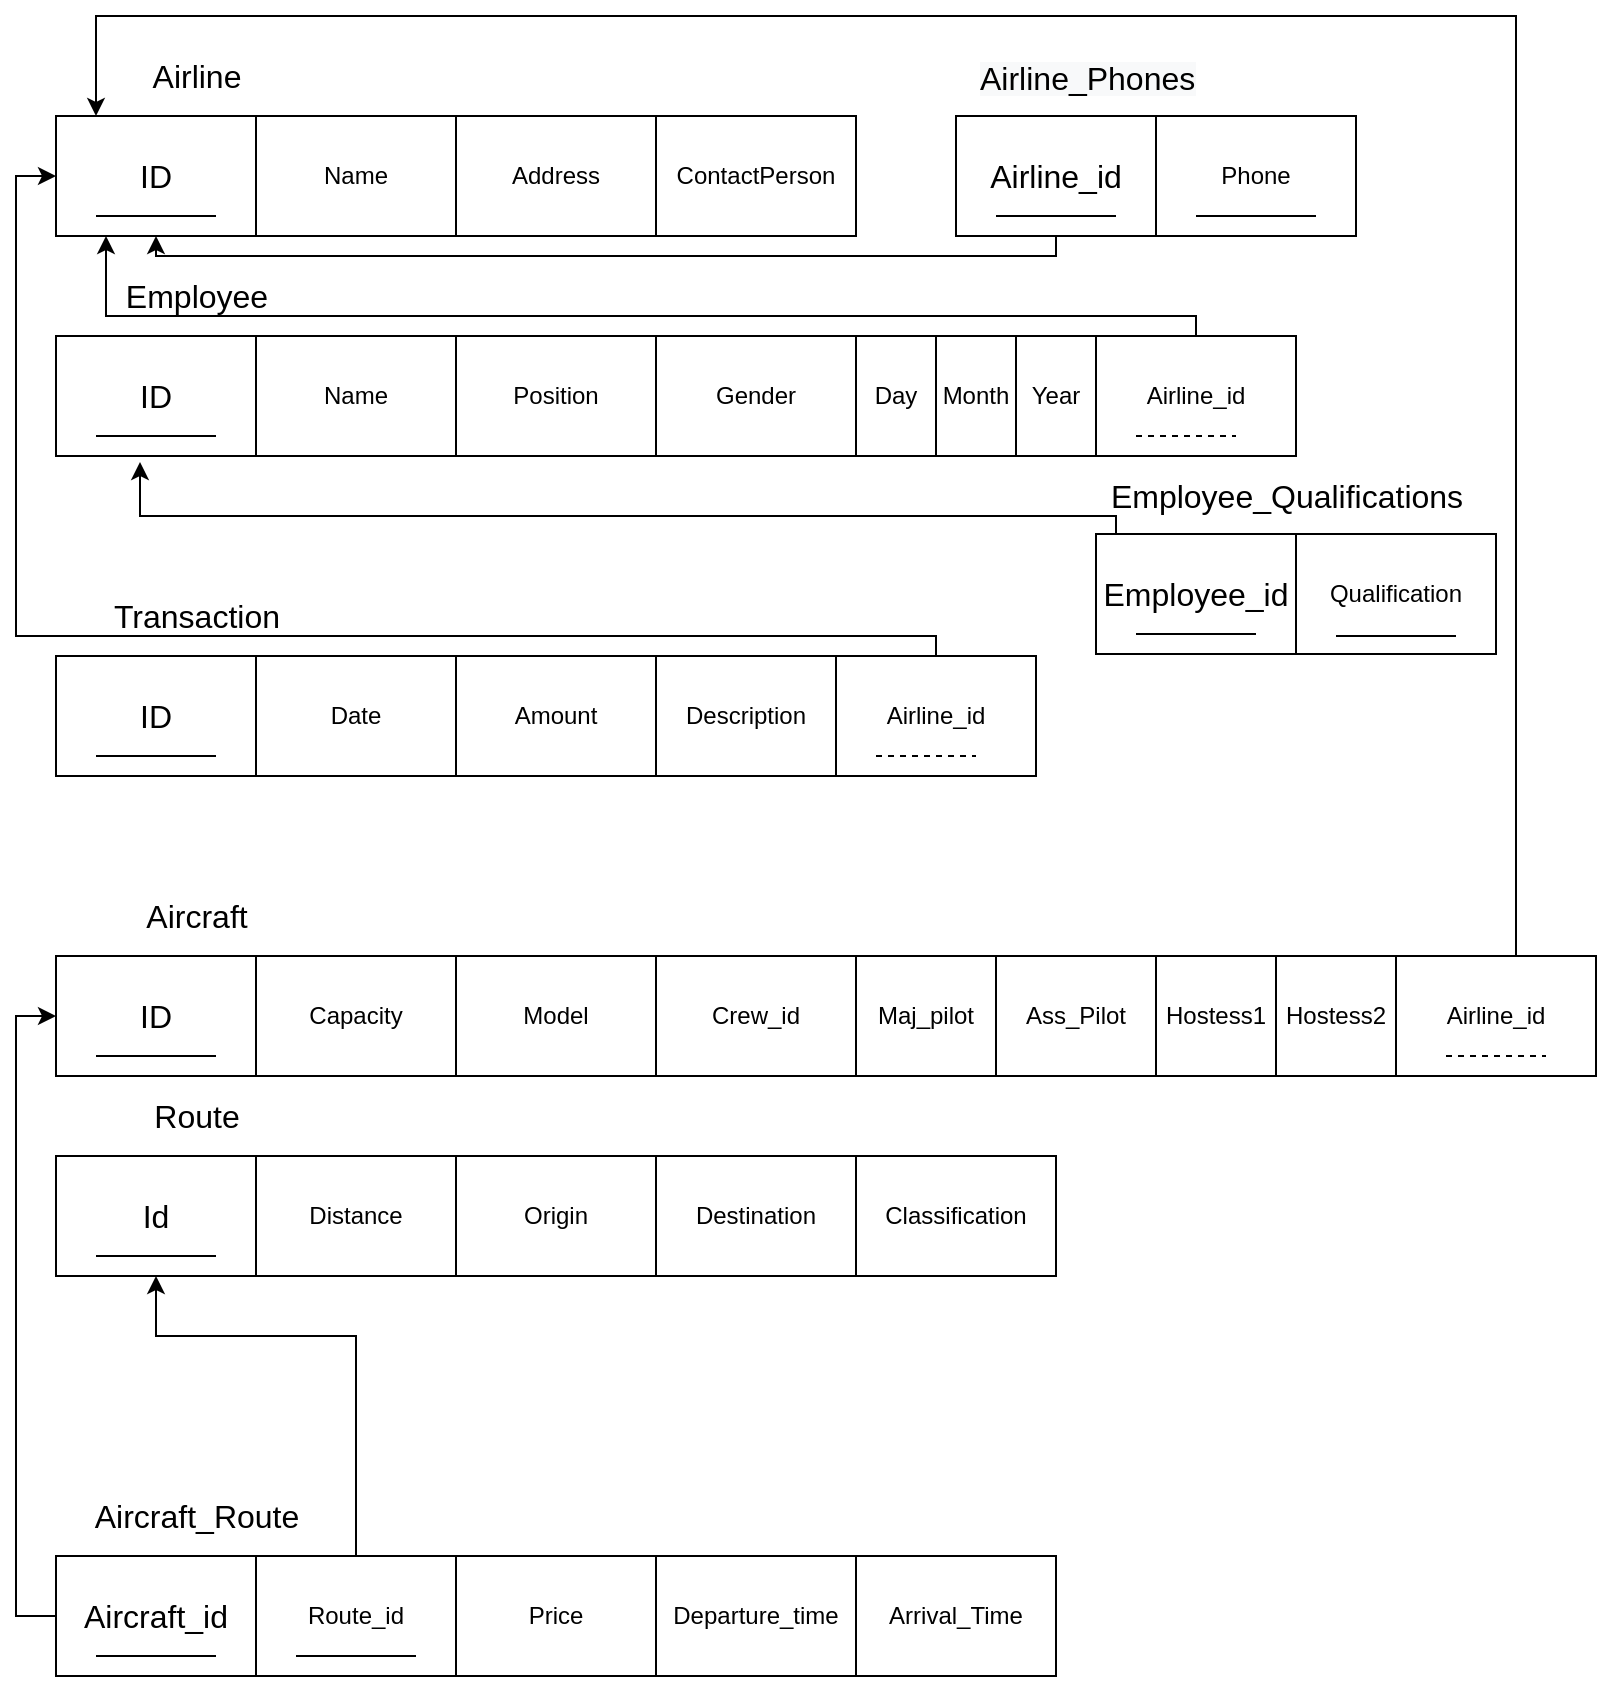 <mxfile version="13.9.9" type="device"><diagram id="DSQu5kZa7WHTJIkZYnRz" name="Page-1"><mxGraphModel dx="1936" dy="806" grid="1" gridSize="10" guides="1" tooltips="1" connect="1" arrows="1" fold="1" page="1" pageScale="1" pageWidth="850" pageHeight="1100" math="0" shadow="0"><root><mxCell id="0"/><mxCell id="1" parent="0"/><mxCell id="DkkQANSA1bdYGm2FVUUN-1" value="&lt;font style=&quot;font-size: 16px&quot;&gt;ID&lt;/font&gt;" style="rounded=0;whiteSpace=wrap;html=1;" vertex="1" parent="1"><mxGeometry x="20" y="100" width="100" height="60" as="geometry"/></mxCell><mxCell id="DkkQANSA1bdYGm2FVUUN-2" value="" style="endArrow=none;html=1;" edge="1" parent="1" source="DkkQANSA1bdYGm2FVUUN-1"><mxGeometry width="50" height="50" relative="1" as="geometry"><mxPoint x="400" y="440" as="sourcePoint"/><mxPoint x="120" y="160" as="targetPoint"/><Array as="points"><mxPoint x="120" y="100"/></Array></mxGeometry></mxCell><mxCell id="DkkQANSA1bdYGm2FVUUN-3" value="" style="endArrow=none;html=1;" edge="1" parent="1"><mxGeometry width="50" height="50" relative="1" as="geometry"><mxPoint x="40" y="150" as="sourcePoint"/><mxPoint x="100" y="150" as="targetPoint"/></mxGeometry></mxCell><mxCell id="DkkQANSA1bdYGm2FVUUN-4" value="Name" style="rounded=0;whiteSpace=wrap;html=1;" vertex="1" parent="1"><mxGeometry x="120" y="100" width="100" height="60" as="geometry"/></mxCell><mxCell id="DkkQANSA1bdYGm2FVUUN-5" value="Address" style="rounded=0;whiteSpace=wrap;html=1;" vertex="1" parent="1"><mxGeometry x="220" y="100" width="100" height="60" as="geometry"/></mxCell><mxCell id="DkkQANSA1bdYGm2FVUUN-7" value="ContactPerson" style="rounded=0;whiteSpace=wrap;html=1;" vertex="1" parent="1"><mxGeometry x="320" y="100" width="100" height="60" as="geometry"/></mxCell><mxCell id="DkkQANSA1bdYGm2FVUUN-8" value="&lt;font style=&quot;font-size: 16px&quot;&gt;Airline&lt;/font&gt;" style="text;html=1;resizable=0;autosize=1;align=center;verticalAlign=middle;points=[];fillColor=none;strokeColor=none;rounded=0;" vertex="1" parent="1"><mxGeometry x="60" y="70" width="60" height="20" as="geometry"/></mxCell><mxCell id="DkkQANSA1bdYGm2FVUUN-10" value="&lt;font style=&quot;font-size: 16px&quot;&gt;ID&lt;/font&gt;" style="rounded=0;whiteSpace=wrap;html=1;" vertex="1" parent="1"><mxGeometry x="20" y="210" width="100" height="60" as="geometry"/></mxCell><mxCell id="DkkQANSA1bdYGm2FVUUN-11" value="" style="endArrow=none;html=1;" edge="1" parent="1" source="DkkQANSA1bdYGm2FVUUN-10"><mxGeometry width="50" height="50" relative="1" as="geometry"><mxPoint x="400" y="550" as="sourcePoint"/><mxPoint x="120" y="270" as="targetPoint"/><Array as="points"><mxPoint x="120" y="210"/></Array></mxGeometry></mxCell><mxCell id="DkkQANSA1bdYGm2FVUUN-12" value="" style="endArrow=none;html=1;" edge="1" parent="1"><mxGeometry width="50" height="50" relative="1" as="geometry"><mxPoint x="40" y="260" as="sourcePoint"/><mxPoint x="100" y="260" as="targetPoint"/></mxGeometry></mxCell><mxCell id="DkkQANSA1bdYGm2FVUUN-13" value="Name" style="rounded=0;whiteSpace=wrap;html=1;" vertex="1" parent="1"><mxGeometry x="120" y="210" width="100" height="60" as="geometry"/></mxCell><mxCell id="DkkQANSA1bdYGm2FVUUN-14" value="&lt;font style=&quot;font-size: 16px&quot;&gt;Employee&lt;/font&gt;" style="text;html=1;resizable=0;autosize=1;align=center;verticalAlign=middle;points=[];fillColor=none;strokeColor=none;rounded=0;" vertex="1" parent="1"><mxGeometry x="45" y="180" width="90" height="20" as="geometry"/></mxCell><mxCell id="DkkQANSA1bdYGm2FVUUN-15" style="edgeStyle=orthogonalEdgeStyle;rounded=0;orthogonalLoop=1;jettySize=auto;html=1;entryX=0.42;entryY=1.05;entryDx=0;entryDy=0;entryPerimeter=0;" edge="1" parent="1" source="DkkQANSA1bdYGm2FVUUN-16" target="DkkQANSA1bdYGm2FVUUN-10"><mxGeometry relative="1" as="geometry"><Array as="points"><mxPoint x="550" y="300"/><mxPoint x="62" y="300"/></Array></mxGeometry></mxCell><mxCell id="DkkQANSA1bdYGm2FVUUN-16" value="&lt;font style=&quot;font-size: 16px&quot;&gt;Employee_id&lt;/font&gt;" style="rounded=0;whiteSpace=wrap;html=1;" vertex="1" parent="1"><mxGeometry x="540" y="309" width="100" height="60" as="geometry"/></mxCell><mxCell id="DkkQANSA1bdYGm2FVUUN-17" value="" style="endArrow=none;html=1;" edge="1" parent="1" source="DkkQANSA1bdYGm2FVUUN-16"><mxGeometry width="50" height="50" relative="1" as="geometry"><mxPoint x="920" y="649" as="sourcePoint"/><mxPoint x="640" y="369" as="targetPoint"/><Array as="points"><mxPoint x="640" y="309"/></Array></mxGeometry></mxCell><mxCell id="DkkQANSA1bdYGm2FVUUN-18" value="" style="endArrow=none;html=1;" edge="1" parent="1"><mxGeometry width="50" height="50" relative="1" as="geometry"><mxPoint x="560" y="359" as="sourcePoint"/><mxPoint x="620" y="359" as="targetPoint"/></mxGeometry></mxCell><mxCell id="DkkQANSA1bdYGm2FVUUN-20" value="Qualification" style="rounded=0;whiteSpace=wrap;html=1;" vertex="1" parent="1"><mxGeometry x="640" y="309" width="100" height="60" as="geometry"/></mxCell><mxCell id="DkkQANSA1bdYGm2FVUUN-21" value="&lt;font style=&quot;font-size: 16px&quot;&gt;Employee_Qualifications&lt;/font&gt;" style="text;html=1;resizable=0;autosize=1;align=center;verticalAlign=middle;points=[];fillColor=none;strokeColor=none;rounded=0;" vertex="1" parent="1"><mxGeometry x="540" y="280" width="190" height="20" as="geometry"/></mxCell><mxCell id="DkkQANSA1bdYGm2FVUUN-23" value="&lt;font style=&quot;font-size: 16px&quot;&gt;ID&lt;/font&gt;" style="rounded=0;whiteSpace=wrap;html=1;" vertex="1" parent="1"><mxGeometry x="20" y="370" width="100" height="60" as="geometry"/></mxCell><mxCell id="DkkQANSA1bdYGm2FVUUN-24" value="" style="endArrow=none;html=1;" edge="1" parent="1" source="DkkQANSA1bdYGm2FVUUN-23"><mxGeometry width="50" height="50" relative="1" as="geometry"><mxPoint x="400" y="710" as="sourcePoint"/><mxPoint x="120" y="430" as="targetPoint"/><Array as="points"><mxPoint x="120" y="370"/></Array></mxGeometry></mxCell><mxCell id="DkkQANSA1bdYGm2FVUUN-25" value="" style="endArrow=none;html=1;" edge="1" parent="1"><mxGeometry width="50" height="50" relative="1" as="geometry"><mxPoint x="40" y="420" as="sourcePoint"/><mxPoint x="100" y="420" as="targetPoint"/></mxGeometry></mxCell><mxCell id="DkkQANSA1bdYGm2FVUUN-26" value="Date" style="rounded=0;whiteSpace=wrap;html=1;" vertex="1" parent="1"><mxGeometry x="120" y="370" width="100" height="60" as="geometry"/></mxCell><mxCell id="DkkQANSA1bdYGm2FVUUN-28" value="Amount" style="rounded=0;whiteSpace=wrap;html=1;" vertex="1" parent="1"><mxGeometry x="220" y="370" width="100" height="60" as="geometry"/></mxCell><mxCell id="DkkQANSA1bdYGm2FVUUN-29" value="&lt;font style=&quot;font-size: 16px&quot;&gt;Transaction&lt;/font&gt;" style="text;html=1;resizable=0;autosize=1;align=center;verticalAlign=middle;points=[];fillColor=none;strokeColor=none;rounded=0;" vertex="1" parent="1"><mxGeometry x="40" y="340" width="100" height="20" as="geometry"/></mxCell><mxCell id="DkkQANSA1bdYGm2FVUUN-31" value="&lt;font style=&quot;font-size: 16px&quot;&gt;ID&lt;/font&gt;" style="rounded=0;whiteSpace=wrap;html=1;" vertex="1" parent="1"><mxGeometry x="20" y="520" width="100" height="60" as="geometry"/></mxCell><mxCell id="DkkQANSA1bdYGm2FVUUN-32" value="" style="endArrow=none;html=1;" edge="1" parent="1" source="DkkQANSA1bdYGm2FVUUN-31"><mxGeometry width="50" height="50" relative="1" as="geometry"><mxPoint x="400" y="860" as="sourcePoint"/><mxPoint x="120" y="580" as="targetPoint"/><Array as="points"><mxPoint x="120" y="520"/></Array></mxGeometry></mxCell><mxCell id="DkkQANSA1bdYGm2FVUUN-33" value="" style="endArrow=none;html=1;" edge="1" parent="1"><mxGeometry width="50" height="50" relative="1" as="geometry"><mxPoint x="40" y="570" as="sourcePoint"/><mxPoint x="100" y="570" as="targetPoint"/></mxGeometry></mxCell><mxCell id="DkkQANSA1bdYGm2FVUUN-34" value="Capacity" style="rounded=0;whiteSpace=wrap;html=1;" vertex="1" parent="1"><mxGeometry x="120" y="520" width="100" height="60" as="geometry"/></mxCell><mxCell id="DkkQANSA1bdYGm2FVUUN-107" style="edgeStyle=orthogonalEdgeStyle;rounded=0;orthogonalLoop=1;jettySize=auto;html=1;" edge="1" parent="1" source="DkkQANSA1bdYGm2FVUUN-36"><mxGeometry relative="1" as="geometry"><mxPoint x="40" y="100" as="targetPoint"/><Array as="points"><mxPoint x="750" y="50"/><mxPoint x="40" y="50"/><mxPoint x="40" y="100"/></Array></mxGeometry></mxCell><mxCell id="DkkQANSA1bdYGm2FVUUN-36" value="Airline_id" style="rounded=0;whiteSpace=wrap;html=1;" vertex="1" parent="1"><mxGeometry x="690" y="520" width="100" height="60" as="geometry"/></mxCell><mxCell id="DkkQANSA1bdYGm2FVUUN-37" value="&lt;font style=&quot;font-size: 16px&quot;&gt;Aircraft&lt;/font&gt;" style="text;html=1;resizable=0;autosize=1;align=center;verticalAlign=middle;points=[];fillColor=none;strokeColor=none;rounded=0;" vertex="1" parent="1"><mxGeometry x="55" y="490" width="70" height="20" as="geometry"/></mxCell><mxCell id="DkkQANSA1bdYGm2FVUUN-38" value="" style="endArrow=none;dashed=1;html=1;" edge="1" parent="1"><mxGeometry width="50" height="50" relative="1" as="geometry"><mxPoint x="715" y="570" as="sourcePoint"/><mxPoint x="765" y="570" as="targetPoint"/></mxGeometry></mxCell><mxCell id="DkkQANSA1bdYGm2FVUUN-42" value="&lt;font style=&quot;font-size: 16px&quot;&gt;Id&lt;/font&gt;" style="rounded=0;whiteSpace=wrap;html=1;" vertex="1" parent="1"><mxGeometry x="20" y="620" width="100" height="60" as="geometry"/></mxCell><mxCell id="DkkQANSA1bdYGm2FVUUN-43" value="" style="endArrow=none;html=1;" edge="1" parent="1" source="DkkQANSA1bdYGm2FVUUN-42"><mxGeometry width="50" height="50" relative="1" as="geometry"><mxPoint x="400" y="960" as="sourcePoint"/><mxPoint x="120" y="680" as="targetPoint"/><Array as="points"><mxPoint x="120" y="620"/></Array></mxGeometry></mxCell><mxCell id="DkkQANSA1bdYGm2FVUUN-44" value="" style="endArrow=none;html=1;" edge="1" parent="1"><mxGeometry width="50" height="50" relative="1" as="geometry"><mxPoint x="40" y="670" as="sourcePoint"/><mxPoint x="100" y="670" as="targetPoint"/></mxGeometry></mxCell><mxCell id="DkkQANSA1bdYGm2FVUUN-45" value="Distance" style="rounded=0;whiteSpace=wrap;html=1;" vertex="1" parent="1"><mxGeometry x="120" y="620" width="100" height="60" as="geometry"/></mxCell><mxCell id="DkkQANSA1bdYGm2FVUUN-46" value="&lt;font style=&quot;font-size: 16px&quot;&gt;Route&lt;/font&gt;" style="text;html=1;resizable=0;autosize=1;align=center;verticalAlign=middle;points=[];fillColor=none;strokeColor=none;rounded=0;" vertex="1" parent="1"><mxGeometry x="60" y="590" width="60" height="20" as="geometry"/></mxCell><mxCell id="DkkQANSA1bdYGm2FVUUN-53" value="" style="endArrow=none;html=1;" edge="1" parent="1"><mxGeometry width="50" height="50" relative="1" as="geometry"><mxPoint x="670" y="369" as="sourcePoint"/><mxPoint x="730" y="369" as="targetPoint"/></mxGeometry></mxCell><mxCell id="DkkQANSA1bdYGm2FVUUN-114" style="edgeStyle=orthogonalEdgeStyle;rounded=0;orthogonalLoop=1;jettySize=auto;html=1;entryX=0;entryY=0.5;entryDx=0;entryDy=0;" edge="1" parent="1" source="DkkQANSA1bdYGm2FVUUN-56" target="DkkQANSA1bdYGm2FVUUN-31"><mxGeometry relative="1" as="geometry"><Array as="points"><mxPoint y="850"/><mxPoint y="550"/></Array></mxGeometry></mxCell><mxCell id="DkkQANSA1bdYGm2FVUUN-56" value="&lt;font style=&quot;font-size: 16px&quot;&gt;Aircraft_id&lt;/font&gt;" style="rounded=0;whiteSpace=wrap;html=1;" vertex="1" parent="1"><mxGeometry x="20" y="820" width="100" height="60" as="geometry"/></mxCell><mxCell id="DkkQANSA1bdYGm2FVUUN-57" value="" style="endArrow=none;html=1;" edge="1" parent="1" source="DkkQANSA1bdYGm2FVUUN-56"><mxGeometry width="50" height="50" relative="1" as="geometry"><mxPoint x="400" y="1160" as="sourcePoint"/><mxPoint x="120" y="880" as="targetPoint"/><Array as="points"><mxPoint x="120" y="820"/></Array></mxGeometry></mxCell><mxCell id="DkkQANSA1bdYGm2FVUUN-58" value="" style="endArrow=none;html=1;" edge="1" parent="1"><mxGeometry width="50" height="50" relative="1" as="geometry"><mxPoint x="40" y="870" as="sourcePoint"/><mxPoint x="100" y="870" as="targetPoint"/></mxGeometry></mxCell><mxCell id="DkkQANSA1bdYGm2FVUUN-115" style="edgeStyle=orthogonalEdgeStyle;rounded=0;orthogonalLoop=1;jettySize=auto;html=1;entryX=0.5;entryY=1;entryDx=0;entryDy=0;" edge="1" parent="1" source="DkkQANSA1bdYGm2FVUUN-60" target="DkkQANSA1bdYGm2FVUUN-42"><mxGeometry relative="1" as="geometry"><Array as="points"><mxPoint x="170" y="710"/><mxPoint x="70" y="710"/></Array></mxGeometry></mxCell><mxCell id="DkkQANSA1bdYGm2FVUUN-60" value="Route_id" style="rounded=0;whiteSpace=wrap;html=1;" vertex="1" parent="1"><mxGeometry x="120" y="820" width="100" height="60" as="geometry"/></mxCell><mxCell id="DkkQANSA1bdYGm2FVUUN-62" value="Price" style="rounded=0;whiteSpace=wrap;html=1;" vertex="1" parent="1"><mxGeometry x="220" y="820" width="100" height="60" as="geometry"/></mxCell><mxCell id="DkkQANSA1bdYGm2FVUUN-63" value="Departure_time" style="rounded=0;whiteSpace=wrap;html=1;" vertex="1" parent="1"><mxGeometry x="320" y="820" width="100" height="60" as="geometry"/></mxCell><mxCell id="DkkQANSA1bdYGm2FVUUN-64" value="&lt;font style=&quot;font-size: 16px&quot;&gt;Aircraft_Route&lt;/font&gt;" style="text;html=1;resizable=0;autosize=1;align=center;verticalAlign=middle;points=[];fillColor=none;strokeColor=none;rounded=0;" vertex="1" parent="1"><mxGeometry x="30" y="790" width="120" height="20" as="geometry"/></mxCell><mxCell id="DkkQANSA1bdYGm2FVUUN-65" value="Arrival_Time" style="rounded=0;whiteSpace=wrap;html=1;" vertex="1" parent="1"><mxGeometry x="420" y="820" width="100" height="60" as="geometry"/></mxCell><mxCell id="DkkQANSA1bdYGm2FVUUN-66" value="" style="endArrow=none;html=1;" edge="1" parent="1"><mxGeometry width="50" height="50" relative="1" as="geometry"><mxPoint x="140" y="870" as="sourcePoint"/><mxPoint x="200" y="870" as="targetPoint"/></mxGeometry></mxCell><mxCell id="DkkQANSA1bdYGm2FVUUN-75" style="edgeStyle=orthogonalEdgeStyle;rounded=0;orthogonalLoop=1;jettySize=auto;html=1;entryX=0.5;entryY=1;entryDx=0;entryDy=0;" edge="1" parent="1" source="DkkQANSA1bdYGm2FVUUN-69" target="DkkQANSA1bdYGm2FVUUN-1"><mxGeometry relative="1" as="geometry"><Array as="points"><mxPoint x="520" y="170"/><mxPoint x="70" y="170"/></Array></mxGeometry></mxCell><mxCell id="DkkQANSA1bdYGm2FVUUN-69" value="&lt;font style=&quot;font-size: 16px&quot;&gt;Airline_id&lt;/font&gt;" style="rounded=0;whiteSpace=wrap;html=1;" vertex="1" parent="1"><mxGeometry x="470" y="100" width="100" height="60" as="geometry"/></mxCell><mxCell id="DkkQANSA1bdYGm2FVUUN-70" value="" style="endArrow=none;html=1;" edge="1" parent="1" source="DkkQANSA1bdYGm2FVUUN-69"><mxGeometry width="50" height="50" relative="1" as="geometry"><mxPoint x="850" y="440" as="sourcePoint"/><mxPoint x="570" y="160" as="targetPoint"/><Array as="points"><mxPoint x="570" y="100"/></Array></mxGeometry></mxCell><mxCell id="DkkQANSA1bdYGm2FVUUN-71" value="" style="endArrow=none;html=1;" edge="1" parent="1"><mxGeometry width="50" height="50" relative="1" as="geometry"><mxPoint x="490" y="150" as="sourcePoint"/><mxPoint x="550" y="150" as="targetPoint"/></mxGeometry></mxCell><mxCell id="DkkQANSA1bdYGm2FVUUN-72" value="Phone" style="rounded=0;whiteSpace=wrap;html=1;" vertex="1" parent="1"><mxGeometry x="570" y="100" width="100" height="60" as="geometry"/></mxCell><mxCell id="DkkQANSA1bdYGm2FVUUN-73" value="" style="endArrow=none;html=1;" edge="1" parent="1"><mxGeometry width="50" height="50" relative="1" as="geometry"><mxPoint x="600" y="160" as="sourcePoint"/><mxPoint x="660" y="160" as="targetPoint"/></mxGeometry></mxCell><mxCell id="DkkQANSA1bdYGm2FVUUN-74" value="&lt;span style=&quot;color: rgb(0 , 0 , 0) ; font-family: &amp;#34;helvetica&amp;#34; ; font-size: 16px ; font-style: normal ; font-weight: 400 ; letter-spacing: normal ; text-align: center ; text-indent: 0px ; text-transform: none ; word-spacing: 0px ; background-color: rgb(248 , 249 , 250) ; display: inline ; float: none&quot;&gt;Airline_Phones&lt;/span&gt;" style="text;whiteSpace=wrap;html=1;" vertex="1" parent="1"><mxGeometry x="480" y="65" width="160" height="30" as="geometry"/></mxCell><mxCell id="DkkQANSA1bdYGm2FVUUN-76" value="" style="endArrow=none;html=1;" edge="1" parent="1"><mxGeometry width="50" height="50" relative="1" as="geometry"><mxPoint x="590" y="150" as="sourcePoint"/><mxPoint x="650" y="150" as="targetPoint"/></mxGeometry></mxCell><mxCell id="DkkQANSA1bdYGm2FVUUN-77" value="Position" style="rounded=0;whiteSpace=wrap;html=1;" vertex="1" parent="1"><mxGeometry x="220" y="210" width="100" height="60" as="geometry"/></mxCell><mxCell id="DkkQANSA1bdYGm2FVUUN-78" value="Gender" style="rounded=0;whiteSpace=wrap;html=1;" vertex="1" parent="1"><mxGeometry x="320" y="210" width="100" height="60" as="geometry"/></mxCell><mxCell id="DkkQANSA1bdYGm2FVUUN-79" value="" style="endArrow=none;html=1;" edge="1" parent="1"><mxGeometry width="50" height="50" relative="1" as="geometry"><mxPoint x="660" y="360" as="sourcePoint"/><mxPoint x="720" y="360" as="targetPoint"/></mxGeometry></mxCell><mxCell id="DkkQANSA1bdYGm2FVUUN-80" value="Day" style="rounded=0;whiteSpace=wrap;html=1;" vertex="1" parent="1"><mxGeometry x="420" y="210" width="40" height="60" as="geometry"/></mxCell><mxCell id="DkkQANSA1bdYGm2FVUUN-81" value="Month" style="rounded=0;whiteSpace=wrap;html=1;" vertex="1" parent="1"><mxGeometry x="460" y="210" width="40" height="60" as="geometry"/></mxCell><mxCell id="DkkQANSA1bdYGm2FVUUN-82" value="Year" style="rounded=0;whiteSpace=wrap;html=1;" vertex="1" parent="1"><mxGeometry x="500" y="210" width="40" height="60" as="geometry"/></mxCell><mxCell id="DkkQANSA1bdYGm2FVUUN-85" style="edgeStyle=orthogonalEdgeStyle;rounded=0;orthogonalLoop=1;jettySize=auto;html=1;entryX=0.25;entryY=1;entryDx=0;entryDy=0;" edge="1" parent="1" source="DkkQANSA1bdYGm2FVUUN-83" target="DkkQANSA1bdYGm2FVUUN-1"><mxGeometry relative="1" as="geometry"><Array as="points"><mxPoint x="590" y="200"/><mxPoint x="45" y="200"/></Array></mxGeometry></mxCell><mxCell id="DkkQANSA1bdYGm2FVUUN-83" value="Airline_id" style="rounded=0;whiteSpace=wrap;html=1;" vertex="1" parent="1"><mxGeometry x="540" y="210" width="100" height="60" as="geometry"/></mxCell><mxCell id="DkkQANSA1bdYGm2FVUUN-84" value="" style="endArrow=none;dashed=1;html=1;" edge="1" parent="1"><mxGeometry width="50" height="50" relative="1" as="geometry"><mxPoint x="560" y="260" as="sourcePoint"/><mxPoint x="610" y="260" as="targetPoint"/></mxGeometry></mxCell><mxCell id="DkkQANSA1bdYGm2FVUUN-88" value="Description" style="rounded=0;whiteSpace=wrap;html=1;" vertex="1" parent="1"><mxGeometry x="320" y="370" width="90" height="60" as="geometry"/></mxCell><mxCell id="DkkQANSA1bdYGm2FVUUN-91" style="edgeStyle=orthogonalEdgeStyle;rounded=0;orthogonalLoop=1;jettySize=auto;html=1;entryX=0;entryY=0.5;entryDx=0;entryDy=0;" edge="1" parent="1" source="DkkQANSA1bdYGm2FVUUN-89" target="DkkQANSA1bdYGm2FVUUN-1"><mxGeometry relative="1" as="geometry"><Array as="points"><mxPoint x="460" y="360"/><mxPoint y="360"/><mxPoint y="130"/></Array></mxGeometry></mxCell><mxCell id="DkkQANSA1bdYGm2FVUUN-89" value="Airline_id" style="rounded=0;whiteSpace=wrap;html=1;" vertex="1" parent="1"><mxGeometry x="410" y="370" width="100" height="60" as="geometry"/></mxCell><mxCell id="DkkQANSA1bdYGm2FVUUN-90" value="" style="endArrow=none;dashed=1;html=1;" edge="1" parent="1"><mxGeometry width="50" height="50" relative="1" as="geometry"><mxPoint x="430" y="420" as="sourcePoint"/><mxPoint x="480" y="420" as="targetPoint"/></mxGeometry></mxCell><mxCell id="DkkQANSA1bdYGm2FVUUN-92" value="Model" style="rounded=0;whiteSpace=wrap;html=1;" vertex="1" parent="1"><mxGeometry x="220" y="520" width="100" height="60" as="geometry"/></mxCell><mxCell id="DkkQANSA1bdYGm2FVUUN-93" value="Crew_id" style="rounded=0;whiteSpace=wrap;html=1;" vertex="1" parent="1"><mxGeometry x="320" y="520" width="100" height="60" as="geometry"/></mxCell><mxCell id="DkkQANSA1bdYGm2FVUUN-94" value="Maj_pilot" style="rounded=0;whiteSpace=wrap;html=1;" vertex="1" parent="1"><mxGeometry x="420" y="520" width="70" height="60" as="geometry"/></mxCell><mxCell id="DkkQANSA1bdYGm2FVUUN-95" value="Ass_Pilot" style="rounded=0;whiteSpace=wrap;html=1;" vertex="1" parent="1"><mxGeometry x="490" y="520" width="80" height="60" as="geometry"/></mxCell><mxCell id="DkkQANSA1bdYGm2FVUUN-96" value="Hostess1" style="rounded=0;whiteSpace=wrap;html=1;" vertex="1" parent="1"><mxGeometry x="570" y="520" width="60" height="60" as="geometry"/></mxCell><mxCell id="DkkQANSA1bdYGm2FVUUN-106" value="Hostess2" style="rounded=0;whiteSpace=wrap;html=1;" vertex="1" parent="1"><mxGeometry x="630" y="520" width="60" height="60" as="geometry"/></mxCell><mxCell id="DkkQANSA1bdYGm2FVUUN-108" value="" style="endArrow=none;html=1;" edge="1" parent="1"><mxGeometry width="50" height="50" relative="1" as="geometry"><mxPoint x="220" y="620" as="sourcePoint"/><mxPoint x="220" y="680" as="targetPoint"/><Array as="points"><mxPoint x="220" y="620"/></Array></mxGeometry></mxCell><mxCell id="DkkQANSA1bdYGm2FVUUN-109" value="Origin" style="rounded=0;whiteSpace=wrap;html=1;" vertex="1" parent="1"><mxGeometry x="220" y="620" width="100" height="60" as="geometry"/></mxCell><mxCell id="DkkQANSA1bdYGm2FVUUN-110" value="Destination" style="rounded=0;whiteSpace=wrap;html=1;" vertex="1" parent="1"><mxGeometry x="320" y="620" width="100" height="60" as="geometry"/></mxCell><mxCell id="DkkQANSA1bdYGm2FVUUN-111" value="Classification" style="rounded=0;whiteSpace=wrap;html=1;" vertex="1" parent="1"><mxGeometry x="420" y="620" width="100" height="60" as="geometry"/></mxCell></root></mxGraphModel></diagram></mxfile>